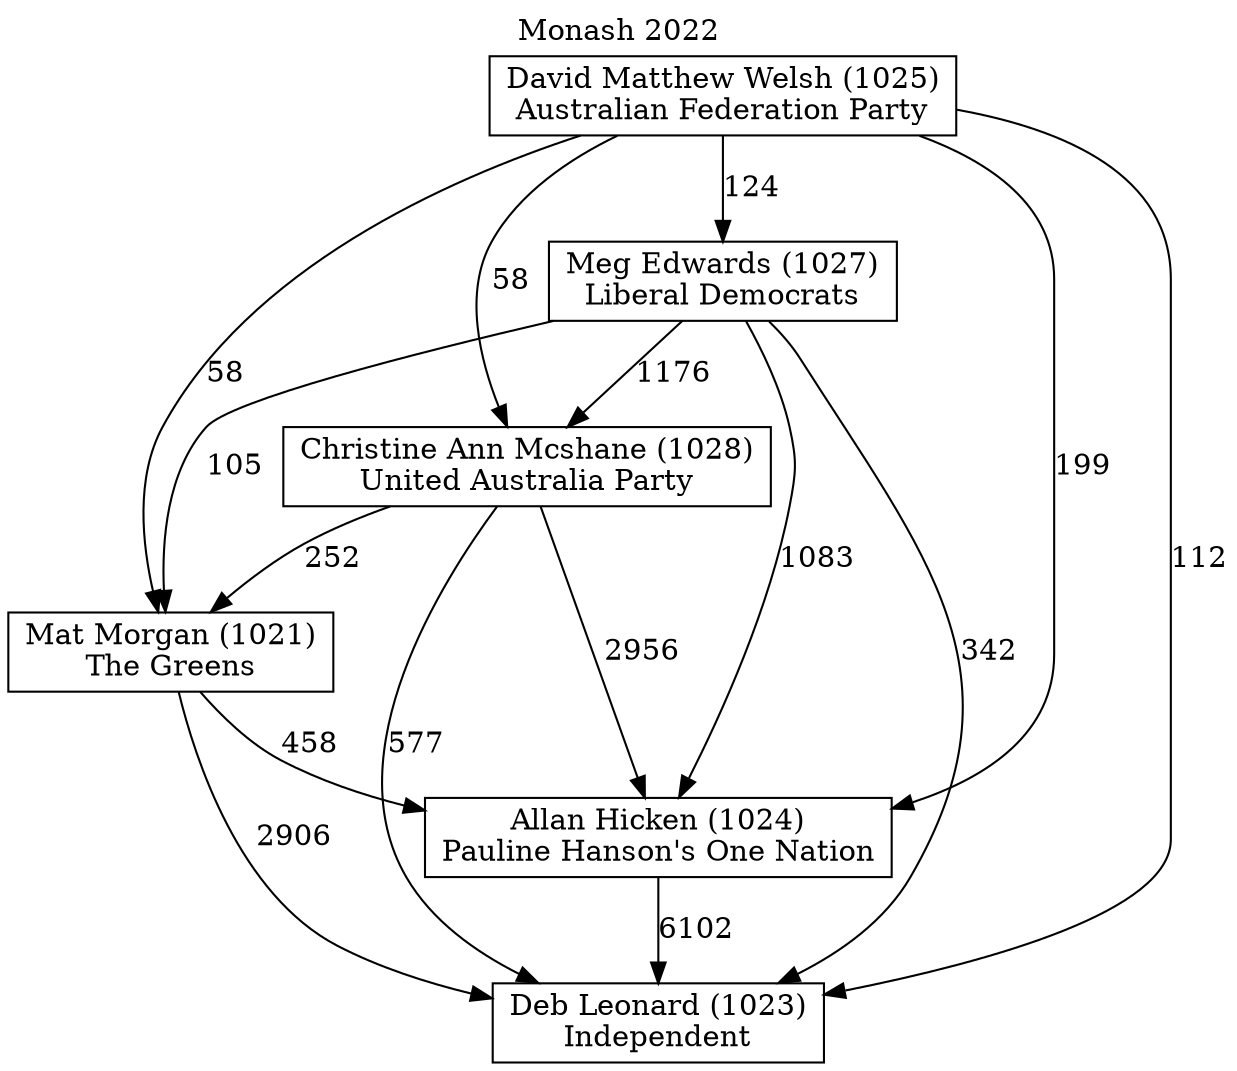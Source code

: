 // House preference flow
digraph "Deb Leonard (1023)_Monash_2022" {
	graph [label="Monash 2022" labelloc=t mclimit=10]
	node [shape=box]
	"Allan Hicken (1024)" [label="Allan Hicken (1024)
Pauline Hanson's One Nation"]
	"Christine Ann Mcshane (1028)" [label="Christine Ann Mcshane (1028)
United Australia Party"]
	"David Matthew Welsh (1025)" [label="David Matthew Welsh (1025)
Australian Federation Party"]
	"Deb Leonard (1023)" [label="Deb Leonard (1023)
Independent"]
	"Mat Morgan (1021)" [label="Mat Morgan (1021)
The Greens"]
	"Meg Edwards (1027)" [label="Meg Edwards (1027)
Liberal Democrats"]
	"Allan Hicken (1024)" -> "Deb Leonard (1023)" [label=6102]
	"Christine Ann Mcshane (1028)" -> "Allan Hicken (1024)" [label=2956]
	"Christine Ann Mcshane (1028)" -> "Deb Leonard (1023)" [label=577]
	"Christine Ann Mcshane (1028)" -> "Mat Morgan (1021)" [label=252]
	"David Matthew Welsh (1025)" -> "Allan Hicken (1024)" [label=199]
	"David Matthew Welsh (1025)" -> "Christine Ann Mcshane (1028)" [label=58]
	"David Matthew Welsh (1025)" -> "Deb Leonard (1023)" [label=112]
	"David Matthew Welsh (1025)" -> "Mat Morgan (1021)" [label=58]
	"David Matthew Welsh (1025)" -> "Meg Edwards (1027)" [label=124]
	"Mat Morgan (1021)" -> "Allan Hicken (1024)" [label=458]
	"Mat Morgan (1021)" -> "Deb Leonard (1023)" [label=2906]
	"Meg Edwards (1027)" -> "Allan Hicken (1024)" [label=1083]
	"Meg Edwards (1027)" -> "Christine Ann Mcshane (1028)" [label=1176]
	"Meg Edwards (1027)" -> "Deb Leonard (1023)" [label=342]
	"Meg Edwards (1027)" -> "Mat Morgan (1021)" [label=105]
}
